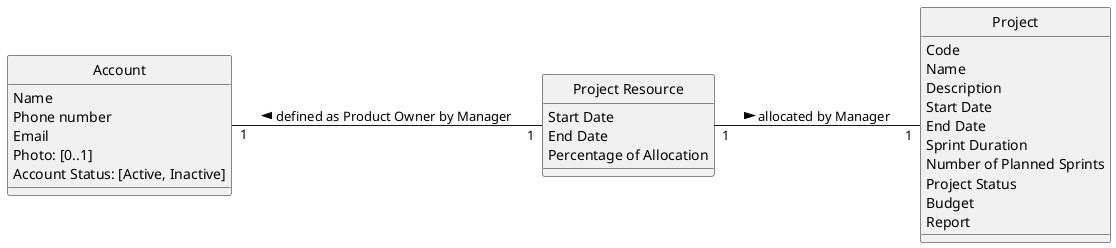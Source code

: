 @startuml
skinparam style strictuml
left to right direction
skinparam groupInheritance 3

class "Account" {
Name
Phone number
Email
Photo: [0..1]
'the [0..1] in Photo indicates an optional value, see Craig 2004, p.121
Account Status: [Active, Inactive]
}

class "Project Resource" {
Start Date
End Date
Percentage of Allocation
}

class "Project" {
Code
Name
Description
Start Date
End Date
Sprint Duration
Number of Planned Sprints
Project Status
Budget
Report
}

"Account" "1" -down- "1" "Project Resource": defined as Product Owner by Manager   <
"Project" "1" -up- "1" "Project Resource": allocated by Manager  <

@enduml